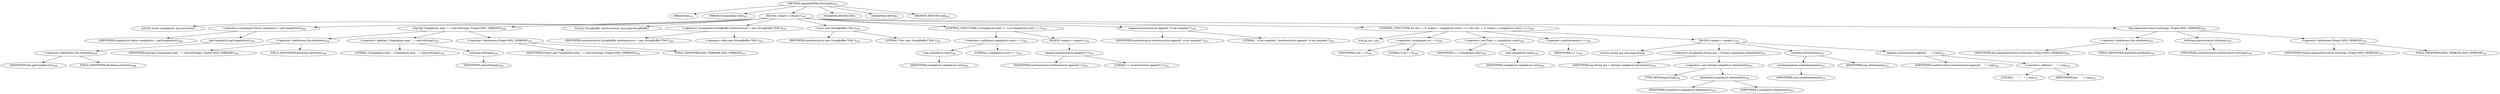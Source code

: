 digraph "logAndAddFilesToCompile" {  
"714" [label = <(METHOD,logAndAddFilesToCompile)<SUB>287</SUB>> ]
"715" [label = <(PARAM,this)<SUB>287</SUB>> ]
"716" [label = <(PARAM,Commandline cmd)<SUB>287</SUB>> ]
"717" [label = <(BLOCK,&lt;empty&gt;,&lt;empty&gt;)<SUB>287</SUB>> ]
"718" [label = <(LOCAL,Vector compileList: java.util.Vector)> ]
"719" [label = <(&lt;operator&gt;.assignment,Vector compileList = getCompileList())<SUB>288</SUB>> ]
"720" [label = <(IDENTIFIER,compileList,Vector compileList = getCompileList())<SUB>288</SUB>> ]
"721" [label = <(getCompileList,getCompileList())<SUB>288</SUB>> ]
"722" [label = <(&lt;operator&gt;.fieldAccess,this.attributes)<SUB>288</SUB>> ]
"723" [label = <(IDENTIFIER,this,getCompileList())<SUB>288</SUB>> ]
"724" [label = <(FIELD_IDENTIFIER,attributes,attributes)<SUB>288</SUB>> ]
"725" [label = <(log,log(&quot;Compilation args: &quot; + cmd.toString(), Project.MSG_VERBOSE))<SUB>290</SUB>> ]
"726" [label = <(&lt;operator&gt;.fieldAccess,this.attributes)<SUB>290</SUB>> ]
"727" [label = <(IDENTIFIER,this,log(&quot;Compilation args: &quot; + cmd.toString(), Project.MSG_VERBOSE))<SUB>290</SUB>> ]
"728" [label = <(FIELD_IDENTIFIER,attributes,attributes)<SUB>290</SUB>> ]
"729" [label = <(&lt;operator&gt;.addition,&quot;Compilation args: &quot; + cmd.toString())<SUB>290</SUB>> ]
"730" [label = <(LITERAL,&quot;Compilation args: &quot;,&quot;Compilation args: &quot; + cmd.toString())<SUB>290</SUB>> ]
"731" [label = <(toString,toString())<SUB>290</SUB>> ]
"732" [label = <(IDENTIFIER,cmd,toString())<SUB>290</SUB>> ]
"733" [label = <(&lt;operator&gt;.fieldAccess,Project.MSG_VERBOSE)<SUB>291</SUB>> ]
"734" [label = <(IDENTIFIER,Project,log(&quot;Compilation args: &quot; + cmd.toString(), Project.MSG_VERBOSE))<SUB>291</SUB>> ]
"735" [label = <(FIELD_IDENTIFIER,MSG_VERBOSE,MSG_VERBOSE)<SUB>291</SUB>> ]
"22" [label = <(LOCAL,StringBuffer niceSourceList: java.lang.StringBuffer)> ]
"736" [label = <(&lt;operator&gt;.assignment,StringBuffer niceSourceList = new StringBuffer(&quot;File&quot;))<SUB>293</SUB>> ]
"737" [label = <(IDENTIFIER,niceSourceList,StringBuffer niceSourceList = new StringBuffer(&quot;File&quot;))<SUB>293</SUB>> ]
"738" [label = <(&lt;operator&gt;.alloc,new StringBuffer(&quot;File&quot;))<SUB>293</SUB>> ]
"739" [label = <(&lt;init&gt;,new StringBuffer(&quot;File&quot;))<SUB>293</SUB>> ]
"21" [label = <(IDENTIFIER,niceSourceList,new StringBuffer(&quot;File&quot;))<SUB>293</SUB>> ]
"740" [label = <(LITERAL,&quot;File&quot;,new StringBuffer(&quot;File&quot;))<SUB>293</SUB>> ]
"741" [label = <(CONTROL_STRUCTURE,if (compileList.size() != 1),if (compileList.size() != 1))<SUB>294</SUB>> ]
"742" [label = <(&lt;operator&gt;.notEquals,compileList.size() != 1)<SUB>294</SUB>> ]
"743" [label = <(size,compileList.size())<SUB>294</SUB>> ]
"744" [label = <(IDENTIFIER,compileList,compileList.size())<SUB>294</SUB>> ]
"745" [label = <(LITERAL,1,compileList.size() != 1)<SUB>294</SUB>> ]
"746" [label = <(BLOCK,&lt;empty&gt;,&lt;empty&gt;)<SUB>294</SUB>> ]
"747" [label = <(append,niceSourceList.append(&quot;s&quot;))<SUB>295</SUB>> ]
"748" [label = <(IDENTIFIER,niceSourceList,niceSourceList.append(&quot;s&quot;))<SUB>295</SUB>> ]
"749" [label = <(LITERAL,&quot;s&quot;,niceSourceList.append(&quot;s&quot;))<SUB>295</SUB>> ]
"750" [label = <(append,niceSourceList.append(&quot; to be compiled:&quot;))<SUB>297</SUB>> ]
"751" [label = <(IDENTIFIER,niceSourceList,niceSourceList.append(&quot; to be compiled:&quot;))<SUB>297</SUB>> ]
"752" [label = <(LITERAL,&quot; to be compiled:&quot;,niceSourceList.append(&quot; to be compiled:&quot;))<SUB>297</SUB>> ]
"753" [label = <(CONTROL_STRUCTURE,for (int i = 0; Some(i &lt; compileList.size()); i++),for (int i = 0; Some(i &lt; compileList.size()); i++))<SUB>299</SUB>> ]
"754" [label = <(LOCAL,int i: int)> ]
"755" [label = <(&lt;operator&gt;.assignment,int i = 0)<SUB>299</SUB>> ]
"756" [label = <(IDENTIFIER,i,int i = 0)<SUB>299</SUB>> ]
"757" [label = <(LITERAL,0,int i = 0)<SUB>299</SUB>> ]
"758" [label = <(&lt;operator&gt;.lessThan,i &lt; compileList.size())<SUB>299</SUB>> ]
"759" [label = <(IDENTIFIER,i,i &lt; compileList.size())<SUB>299</SUB>> ]
"760" [label = <(size,compileList.size())<SUB>299</SUB>> ]
"761" [label = <(IDENTIFIER,compileList,compileList.size())<SUB>299</SUB>> ]
"762" [label = <(&lt;operator&gt;.postIncrement,i++)<SUB>299</SUB>> ]
"763" [label = <(IDENTIFIER,i,i++)<SUB>299</SUB>> ]
"764" [label = <(BLOCK,&lt;empty&gt;,&lt;empty&gt;)<SUB>299</SUB>> ]
"765" [label = <(LOCAL,String arg: java.lang.String)> ]
"766" [label = <(&lt;operator&gt;.assignment,String arg = (String) compileList.elementAt(i))<SUB>300</SUB>> ]
"767" [label = <(IDENTIFIER,arg,String arg = (String) compileList.elementAt(i))<SUB>300</SUB>> ]
"768" [label = <(&lt;operator&gt;.cast,(String) compileList.elementAt(i))<SUB>300</SUB>> ]
"769" [label = <(TYPE_REF,String,String)<SUB>300</SUB>> ]
"770" [label = <(elementAt,compileList.elementAt(i))<SUB>300</SUB>> ]
"771" [label = <(IDENTIFIER,compileList,compileList.elementAt(i))<SUB>300</SUB>> ]
"772" [label = <(IDENTIFIER,i,compileList.elementAt(i))<SUB>300</SUB>> ]
"773" [label = <(setValue,setValue(arg))<SUB>301</SUB>> ]
"774" [label = <(createArgument,createArgument())<SUB>301</SUB>> ]
"775" [label = <(IDENTIFIER,cmd,createArgument())<SUB>301</SUB>> ]
"776" [label = <(IDENTIFIER,arg,setValue(arg))<SUB>301</SUB>> ]
"777" [label = <(append,niceSourceList.append(&quot;    &quot; + arg))<SUB>302</SUB>> ]
"778" [label = <(IDENTIFIER,niceSourceList,niceSourceList.append(&quot;    &quot; + arg))<SUB>302</SUB>> ]
"779" [label = <(&lt;operator&gt;.addition,&quot;    &quot; + arg)<SUB>302</SUB>> ]
"780" [label = <(LITERAL,&quot;    &quot;,&quot;    &quot; + arg)<SUB>302</SUB>> ]
"781" [label = <(IDENTIFIER,arg,&quot;    &quot; + arg)<SUB>302</SUB>> ]
"782" [label = <(log,log(niceSourceList.toString(), Project.MSG_VERBOSE))<SUB>305</SUB>> ]
"783" [label = <(&lt;operator&gt;.fieldAccess,this.attributes)<SUB>305</SUB>> ]
"784" [label = <(IDENTIFIER,this,log(niceSourceList.toString(), Project.MSG_VERBOSE))<SUB>305</SUB>> ]
"785" [label = <(FIELD_IDENTIFIER,attributes,attributes)<SUB>305</SUB>> ]
"786" [label = <(toString,niceSourceList.toString())<SUB>305</SUB>> ]
"787" [label = <(IDENTIFIER,niceSourceList,niceSourceList.toString())<SUB>305</SUB>> ]
"788" [label = <(&lt;operator&gt;.fieldAccess,Project.MSG_VERBOSE)<SUB>305</SUB>> ]
"789" [label = <(IDENTIFIER,Project,log(niceSourceList.toString(), Project.MSG_VERBOSE))<SUB>305</SUB>> ]
"790" [label = <(FIELD_IDENTIFIER,MSG_VERBOSE,MSG_VERBOSE)<SUB>305</SUB>> ]
"791" [label = <(MODIFIER,PROTECTED)> ]
"792" [label = <(MODIFIER,VIRTUAL)> ]
"793" [label = <(METHOD_RETURN,void)<SUB>287</SUB>> ]
  "714" -> "715" 
  "714" -> "716" 
  "714" -> "717" 
  "714" -> "791" 
  "714" -> "792" 
  "714" -> "793" 
  "717" -> "718" 
  "717" -> "719" 
  "717" -> "725" 
  "717" -> "22" 
  "717" -> "736" 
  "717" -> "739" 
  "717" -> "741" 
  "717" -> "750" 
  "717" -> "753" 
  "717" -> "782" 
  "719" -> "720" 
  "719" -> "721" 
  "721" -> "722" 
  "722" -> "723" 
  "722" -> "724" 
  "725" -> "726" 
  "725" -> "729" 
  "725" -> "733" 
  "726" -> "727" 
  "726" -> "728" 
  "729" -> "730" 
  "729" -> "731" 
  "731" -> "732" 
  "733" -> "734" 
  "733" -> "735" 
  "736" -> "737" 
  "736" -> "738" 
  "739" -> "21" 
  "739" -> "740" 
  "741" -> "742" 
  "741" -> "746" 
  "742" -> "743" 
  "742" -> "745" 
  "743" -> "744" 
  "746" -> "747" 
  "747" -> "748" 
  "747" -> "749" 
  "750" -> "751" 
  "750" -> "752" 
  "753" -> "754" 
  "753" -> "755" 
  "753" -> "758" 
  "753" -> "762" 
  "753" -> "764" 
  "755" -> "756" 
  "755" -> "757" 
  "758" -> "759" 
  "758" -> "760" 
  "760" -> "761" 
  "762" -> "763" 
  "764" -> "765" 
  "764" -> "766" 
  "764" -> "773" 
  "764" -> "777" 
  "766" -> "767" 
  "766" -> "768" 
  "768" -> "769" 
  "768" -> "770" 
  "770" -> "771" 
  "770" -> "772" 
  "773" -> "774" 
  "773" -> "776" 
  "774" -> "775" 
  "777" -> "778" 
  "777" -> "779" 
  "779" -> "780" 
  "779" -> "781" 
  "782" -> "783" 
  "782" -> "786" 
  "782" -> "788" 
  "783" -> "784" 
  "783" -> "785" 
  "786" -> "787" 
  "788" -> "789" 
  "788" -> "790" 
}
